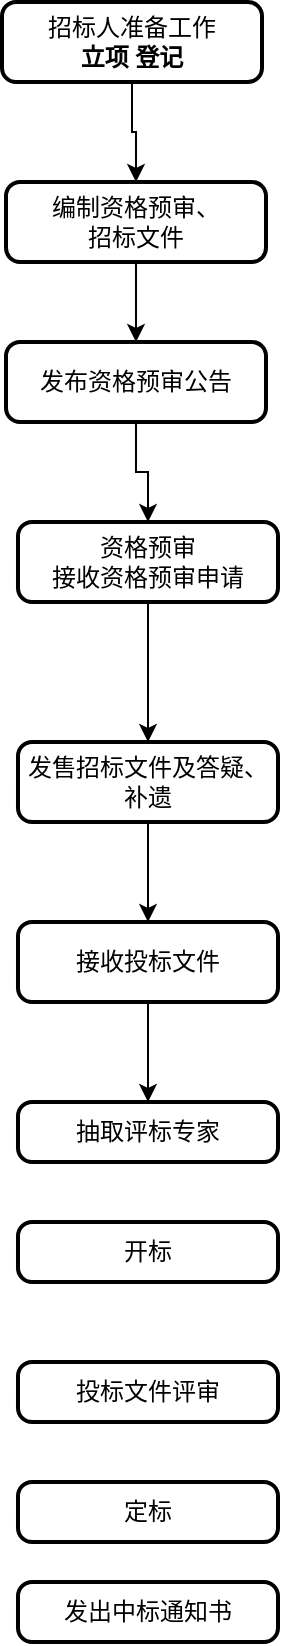 <mxfile version="10.8.1" type="github"><diagram id="8QcY_vLS5z-eMl-o6zqa" name="第 1 页"><mxGraphModel dx="840" dy="484" grid="1" gridSize="10" guides="1" tooltips="1" connect="1" arrows="1" fold="1" page="1" pageScale="1" pageWidth="827" pageHeight="1169" math="0" shadow="0"><root><mxCell id="0"/><mxCell id="1" parent="0"/><mxCell id="stYs3GLMk_Cb1haUbxSQ-15" value="" style="edgeStyle=orthogonalEdgeStyle;rounded=0;orthogonalLoop=1;jettySize=auto;html=1;" edge="1" parent="1" source="iet7EbtvxfA1yiXqy73o-1" target="iet7EbtvxfA1yiXqy73o-3"><mxGeometry relative="1" as="geometry"/></mxCell><mxCell id="iet7EbtvxfA1yiXqy73o-1" value="&lt;span&gt;招标人准备工作&lt;br&gt;&lt;/span&gt;&lt;strong&gt;立项 登记&lt;/strong&gt;&lt;span&gt;&lt;br&gt;&lt;/span&gt;" style="rounded=1;whiteSpace=wrap;html=1;absoluteArcSize=1;arcSize=14;strokeWidth=2;" parent="1" vertex="1"><mxGeometry x="340" y="40" width="130" height="40" as="geometry"/></mxCell><mxCell id="stYs3GLMk_Cb1haUbxSQ-6" value="" style="edgeStyle=orthogonalEdgeStyle;rounded=0;orthogonalLoop=1;jettySize=auto;html=1;" edge="1" parent="1" source="iet7EbtvxfA1yiXqy73o-3" target="iet7EbtvxfA1yiXqy73o-4"><mxGeometry relative="1" as="geometry"/></mxCell><mxCell id="iet7EbtvxfA1yiXqy73o-3" value="&lt;span&gt;编制资格预审、&lt;br&gt;招标文件&lt;/span&gt;&lt;span&gt;&lt;br&gt;&lt;/span&gt;" style="rounded=1;whiteSpace=wrap;html=1;absoluteArcSize=1;arcSize=14;strokeWidth=2;" parent="1" vertex="1"><mxGeometry x="342" y="130" width="130" height="40" as="geometry"/></mxCell><mxCell id="stYs3GLMk_Cb1haUbxSQ-7" value="" style="edgeStyle=orthogonalEdgeStyle;rounded=0;orthogonalLoop=1;jettySize=auto;html=1;" edge="1" parent="1" source="iet7EbtvxfA1yiXqy73o-4" target="iet7EbtvxfA1yiXqy73o-5"><mxGeometry relative="1" as="geometry"/></mxCell><mxCell id="iet7EbtvxfA1yiXqy73o-4" value="&lt;span&gt;发布资格预审公告&lt;/span&gt;&lt;span&gt;&lt;br&gt;&lt;/span&gt;" style="rounded=1;whiteSpace=wrap;html=1;absoluteArcSize=1;arcSize=14;strokeWidth=2;" parent="1" vertex="1"><mxGeometry x="342" y="210" width="130" height="40" as="geometry"/></mxCell><mxCell id="stYs3GLMk_Cb1haUbxSQ-8" value="" style="edgeStyle=orthogonalEdgeStyle;rounded=0;orthogonalLoop=1;jettySize=auto;html=1;" edge="1" parent="1" source="iet7EbtvxfA1yiXqy73o-5" target="iet7EbtvxfA1yiXqy73o-7"><mxGeometry relative="1" as="geometry"/></mxCell><mxCell id="iet7EbtvxfA1yiXqy73o-5" value="&lt;span&gt;资格预审&lt;br&gt;&lt;/span&gt;&lt;span&gt;接收资格预审申请&lt;br&gt;&lt;/span&gt;" style="rounded=1;whiteSpace=wrap;html=1;absoluteArcSize=1;arcSize=14;strokeWidth=2;" parent="1" vertex="1"><mxGeometry x="348" y="300" width="130" height="40" as="geometry"/></mxCell><mxCell id="stYs3GLMk_Cb1haUbxSQ-9" value="" style="edgeStyle=orthogonalEdgeStyle;rounded=0;orthogonalLoop=1;jettySize=auto;html=1;" edge="1" parent="1" source="iet7EbtvxfA1yiXqy73o-7" target="iet7EbtvxfA1yiXqy73o-8"><mxGeometry relative="1" as="geometry"/></mxCell><mxCell id="iet7EbtvxfA1yiXqy73o-7" value="&lt;span&gt;发售招标文件及答疑、补遗&lt;/span&gt;&lt;span&gt;&lt;br&gt;&lt;/span&gt;" style="rounded=1;whiteSpace=wrap;html=1;absoluteArcSize=1;arcSize=14;strokeWidth=2;" parent="1" vertex="1"><mxGeometry x="348" y="410" width="130" height="40" as="geometry"/></mxCell><mxCell id="stYs3GLMk_Cb1haUbxSQ-10" value="" style="edgeStyle=orthogonalEdgeStyle;rounded=0;orthogonalLoop=1;jettySize=auto;html=1;" edge="1" parent="1" source="iet7EbtvxfA1yiXqy73o-8" target="stYs3GLMk_Cb1haUbxSQ-1"><mxGeometry relative="1" as="geometry"/></mxCell><mxCell id="iet7EbtvxfA1yiXqy73o-8" value="&lt;span&gt;接收投标文件&lt;/span&gt;&lt;span&gt;&lt;br&gt;&lt;/span&gt;" style="rounded=1;whiteSpace=wrap;html=1;absoluteArcSize=1;arcSize=14;strokeWidth=2;" parent="1" vertex="1"><mxGeometry x="348" y="500" width="130" height="40" as="geometry"/></mxCell><mxCell id="stYs3GLMk_Cb1haUbxSQ-1" value="&lt;span&gt;抽取评标专家&lt;/span&gt;&lt;span&gt;&lt;br&gt;&lt;/span&gt;" style="rounded=1;whiteSpace=wrap;html=1;absoluteArcSize=1;arcSize=14;strokeWidth=2;" vertex="1" parent="1"><mxGeometry x="348" y="590" width="130" height="30" as="geometry"/></mxCell><mxCell id="stYs3GLMk_Cb1haUbxSQ-2" value="&lt;span&gt;开标&lt;/span&gt;&lt;span&gt;&lt;br&gt;&lt;/span&gt;" style="rounded=1;whiteSpace=wrap;html=1;absoluteArcSize=1;arcSize=14;strokeWidth=2;" vertex="1" parent="1"><mxGeometry x="348" y="650" width="130" height="30" as="geometry"/></mxCell><mxCell id="stYs3GLMk_Cb1haUbxSQ-3" value="&lt;span&gt;投标文件评审&lt;/span&gt;&lt;span&gt;&lt;br&gt;&lt;/span&gt;" style="rounded=1;whiteSpace=wrap;html=1;absoluteArcSize=1;arcSize=14;strokeWidth=2;" vertex="1" parent="1"><mxGeometry x="348" y="720" width="130" height="30" as="geometry"/></mxCell><mxCell id="stYs3GLMk_Cb1haUbxSQ-4" value="&lt;span&gt;定标&lt;/span&gt;&lt;span&gt;&lt;br&gt;&lt;/span&gt;" style="rounded=1;whiteSpace=wrap;html=1;absoluteArcSize=1;arcSize=14;strokeWidth=2;" vertex="1" parent="1"><mxGeometry x="348" y="780" width="130" height="30" as="geometry"/></mxCell><mxCell id="stYs3GLMk_Cb1haUbxSQ-5" value="&lt;span&gt;发出中标通知书&lt;/span&gt;&lt;span&gt;&lt;br&gt;&lt;/span&gt;" style="rounded=1;whiteSpace=wrap;html=1;absoluteArcSize=1;arcSize=14;strokeWidth=2;" vertex="1" parent="1"><mxGeometry x="348" y="830" width="130" height="30" as="geometry"/></mxCell></root></mxGraphModel></diagram></mxfile>